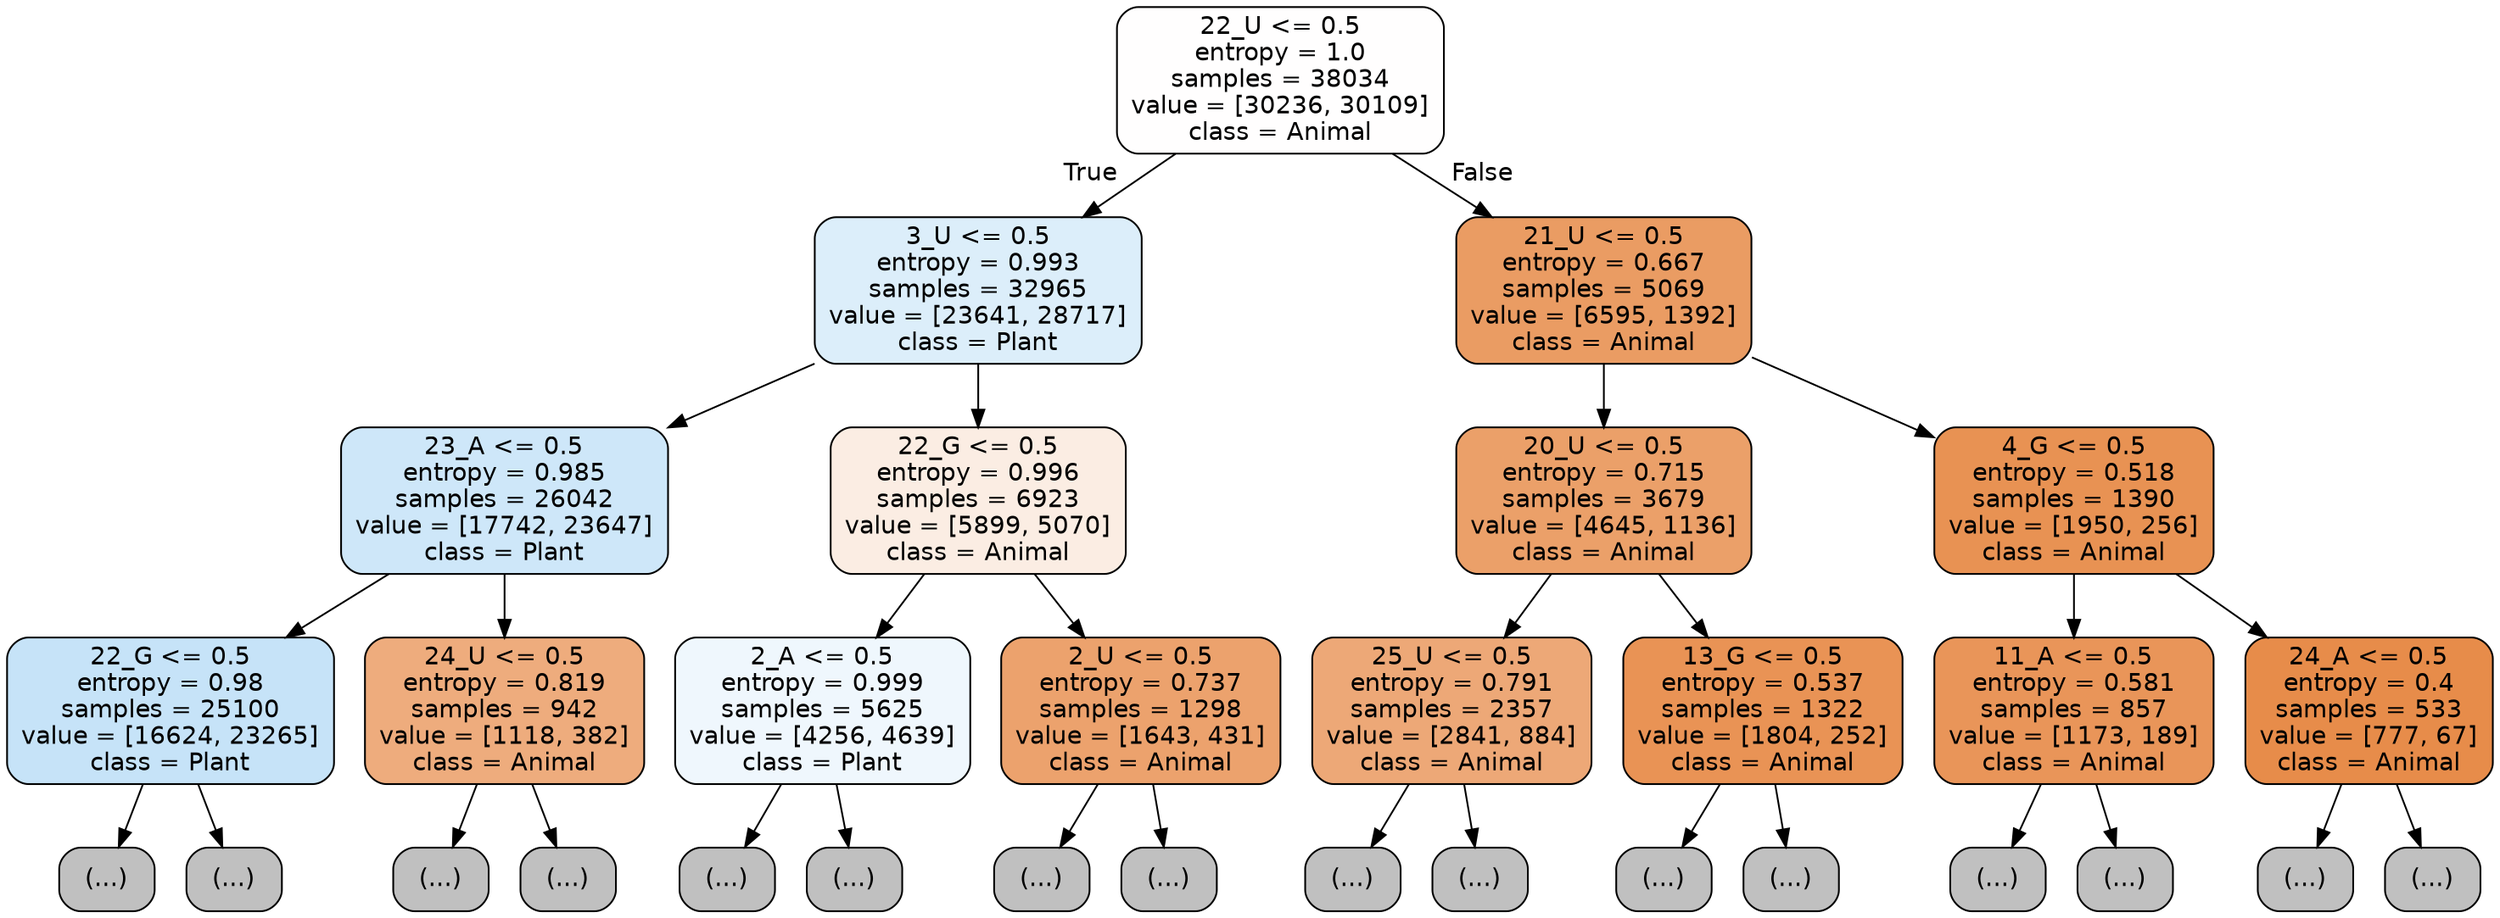digraph Tree {
node [shape=box, style="filled, rounded", color="black", fontname="helvetica"] ;
edge [fontname="helvetica"] ;
0 [label="22_U <= 0.5\nentropy = 1.0\nsamples = 38034\nvalue = [30236, 30109]\nclass = Animal", fillcolor="#fffefe"] ;
1 [label="3_U <= 0.5\nentropy = 0.993\nsamples = 32965\nvalue = [23641, 28717]\nclass = Plant", fillcolor="#dceefa"] ;
0 -> 1 [labeldistance=2.5, labelangle=45, headlabel="True"] ;
2 [label="23_A <= 0.5\nentropy = 0.985\nsamples = 26042\nvalue = [17742, 23647]\nclass = Plant", fillcolor="#cee7f9"] ;
1 -> 2 ;
3 [label="22_G <= 0.5\nentropy = 0.98\nsamples = 25100\nvalue = [16624, 23265]\nclass = Plant", fillcolor="#c6e3f8"] ;
2 -> 3 ;
4 [label="(...)", fillcolor="#C0C0C0"] ;
3 -> 4 ;
8921 [label="(...)", fillcolor="#C0C0C0"] ;
3 -> 8921 ;
10214 [label="24_U <= 0.5\nentropy = 0.819\nsamples = 942\nvalue = [1118, 382]\nclass = Animal", fillcolor="#eeac7d"] ;
2 -> 10214 ;
10215 [label="(...)", fillcolor="#C0C0C0"] ;
10214 -> 10215 ;
10620 [label="(...)", fillcolor="#C0C0C0"] ;
10214 -> 10620 ;
10669 [label="22_G <= 0.5\nentropy = 0.996\nsamples = 6923\nvalue = [5899, 5070]\nclass = Animal", fillcolor="#fbede3"] ;
1 -> 10669 ;
10670 [label="2_A <= 0.5\nentropy = 0.999\nsamples = 5625\nvalue = [4256, 4639]\nclass = Plant", fillcolor="#eff7fd"] ;
10669 -> 10670 ;
10671 [label="(...)", fillcolor="#C0C0C0"] ;
10670 -> 10671 ;
13246 [label="(...)", fillcolor="#C0C0C0"] ;
10670 -> 13246 ;
13903 [label="2_U <= 0.5\nentropy = 0.737\nsamples = 1298\nvalue = [1643, 431]\nclass = Animal", fillcolor="#eca26d"] ;
10669 -> 13903 ;
13904 [label="(...)", fillcolor="#C0C0C0"] ;
13903 -> 13904 ;
14269 [label="(...)", fillcolor="#C0C0C0"] ;
13903 -> 14269 ;
14362 [label="21_U <= 0.5\nentropy = 0.667\nsamples = 5069\nvalue = [6595, 1392]\nclass = Animal", fillcolor="#ea9c63"] ;
0 -> 14362 [labeldistance=2.5, labelangle=-45, headlabel="False"] ;
14363 [label="20_U <= 0.5\nentropy = 0.715\nsamples = 3679\nvalue = [4645, 1136]\nclass = Animal", fillcolor="#eba069"] ;
14362 -> 14363 ;
14364 [label="25_U <= 0.5\nentropy = 0.791\nsamples = 2357\nvalue = [2841, 884]\nclass = Animal", fillcolor="#eda877"] ;
14363 -> 14364 ;
14365 [label="(...)", fillcolor="#C0C0C0"] ;
14364 -> 14365 ;
15454 [label="(...)", fillcolor="#C0C0C0"] ;
14364 -> 15454 ;
15475 [label="13_G <= 0.5\nentropy = 0.537\nsamples = 1322\nvalue = [1804, 252]\nclass = Animal", fillcolor="#e99355"] ;
14363 -> 15475 ;
15476 [label="(...)", fillcolor="#C0C0C0"] ;
15475 -> 15476 ;
15713 [label="(...)", fillcolor="#C0C0C0"] ;
15475 -> 15713 ;
15850 [label="4_G <= 0.5\nentropy = 0.518\nsamples = 1390\nvalue = [1950, 256]\nclass = Animal", fillcolor="#e89253"] ;
14362 -> 15850 ;
15851 [label="11_A <= 0.5\nentropy = 0.581\nsamples = 857\nvalue = [1173, 189]\nclass = Animal", fillcolor="#e99559"] ;
15850 -> 15851 ;
15852 [label="(...)", fillcolor="#C0C0C0"] ;
15851 -> 15852 ;
16113 [label="(...)", fillcolor="#C0C0C0"] ;
15851 -> 16113 ;
16178 [label="24_A <= 0.5\nentropy = 0.4\nsamples = 533\nvalue = [777, 67]\nclass = Animal", fillcolor="#e78c4a"] ;
15850 -> 16178 ;
16179 [label="(...)", fillcolor="#C0C0C0"] ;
16178 -> 16179 ;
16320 [label="(...)", fillcolor="#C0C0C0"] ;
16178 -> 16320 ;
}